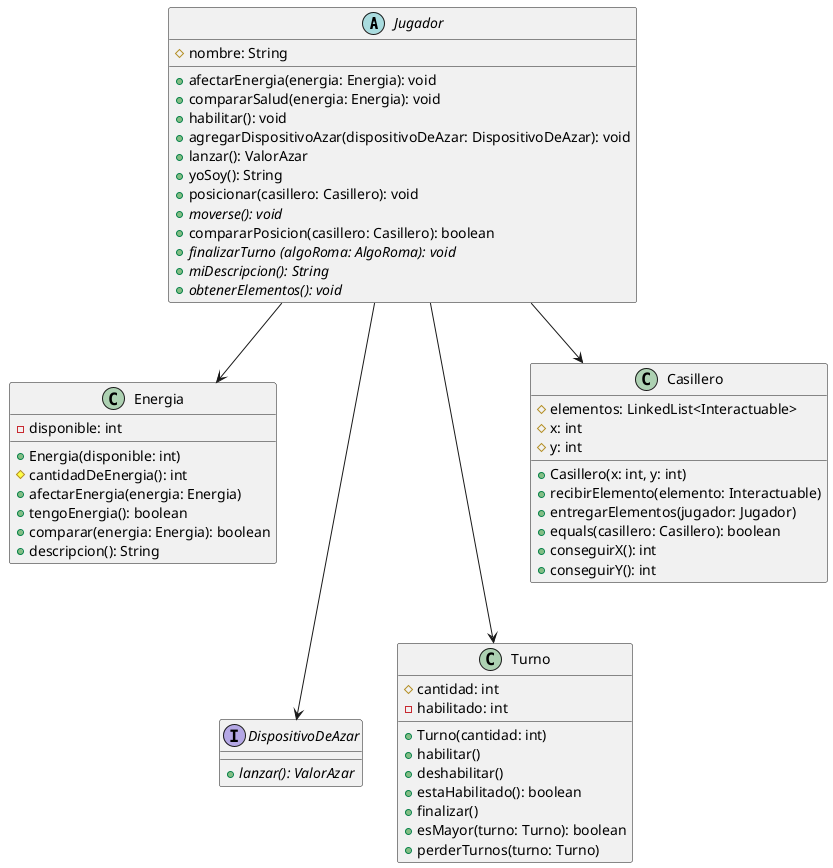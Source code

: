 @startuml Jugador2

abstract class Jugador{
    #nombre: String
    +afectarEnergia(energia: Energia): void
    +compararSalud(energia: Energia): void
    +habilitar(): void
    +agregarDispositivoAzar(dispositivoDeAzar: DispositivoDeAzar): void
    +lanzar(): ValorAzar
    +yoSoy(): String
    +posicionar(casillero: Casillero): void
    +{abstract}moverse(): void
    +compararPosicion(casillero: Casillero): boolean
    +{abstract}finalizarTurno (algoRoma: AlgoRoma): void
    +{abstract}miDescripcion(): String
    +{abstract}obtenerElementos(): void
}

class Energia{
    -disponible: int
    +Energia(disponible: int)
    #cantidadDeEnergia(): int
    +afectarEnergia(energia: Energia)
    +tengoEnergia(): boolean
    +comparar(energia: Energia): boolean
    +descripcion(): String
}

interface DispositivoDeAzar{
    +{abstract}lanzar(): ValorAzar
}

class Turno{
    #cantidad: int
    -habilitado: int
    +Turno(cantidad: int)
    +habilitar()
    +deshabilitar()
    +estaHabilitado(): boolean
    +finalizar()
    +esMayor(turno: Turno): boolean
    +perderTurnos(turno: Turno)
}

class Casillero{
    #elementos: LinkedList<Interactuable>
    #x: int
    #y: int
    +Casillero(x: int, y: int)
    +recibirElemento(elemento: Interactuable)
    +entregarElementos(jugador: Jugador)
    +equals(casillero: Casillero): boolean
    +conseguirX(): int
    +conseguirY(): int
}



Jugador --> Energia
Jugador ---> DispositivoDeAzar
Jugador ---> Turno
Jugador --> Casillero




@enduml